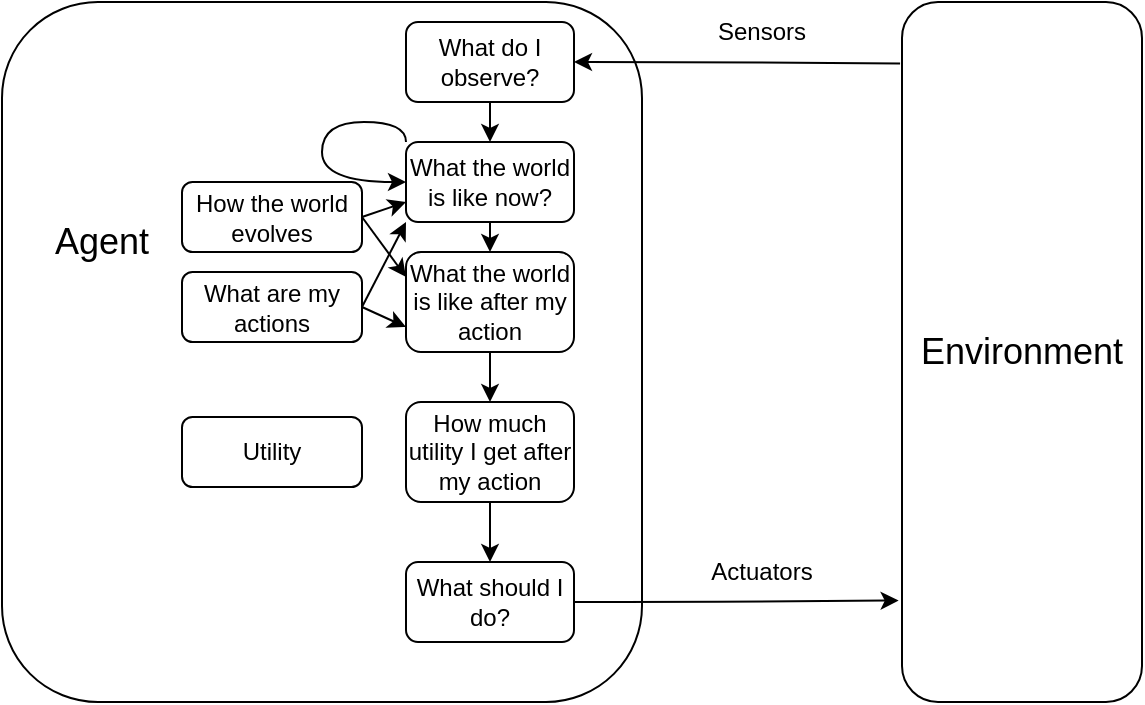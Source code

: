 <mxfile version="24.4.13" type="device">
  <diagram name="第 1 页" id="sLJ4KDU1JFGfk5za4g6f">
    <mxGraphModel dx="745" dy="420" grid="1" gridSize="10" guides="1" tooltips="1" connect="1" arrows="1" fold="1" page="1" pageScale="1" pageWidth="827" pageHeight="1169" math="0" shadow="0">
      <root>
        <mxCell id="0" />
        <mxCell id="1" parent="0" />
        <mxCell id="4T8lRR1x6J5uWcAEup5r-1" value="&lt;font style=&quot;font-size: 18px;&quot;&gt;Environment&lt;/font&gt;" style="rounded=1;whiteSpace=wrap;html=1;" parent="1" vertex="1">
          <mxGeometry x="620" y="10" width="120" height="350" as="geometry" />
        </mxCell>
        <mxCell id="4T8lRR1x6J5uWcAEup5r-2" value="" style="rounded=1;whiteSpace=wrap;html=1;" parent="1" vertex="1">
          <mxGeometry x="170" y="10" width="320" height="350" as="geometry" />
        </mxCell>
        <mxCell id="4T8lRR1x6J5uWcAEup5r-6" value="Sensors" style="text;html=1;align=center;verticalAlign=middle;whiteSpace=wrap;rounded=1;" parent="1" vertex="1">
          <mxGeometry x="520" y="10" width="60" height="30" as="geometry" />
        </mxCell>
        <mxCell id="4T8lRR1x6J5uWcAEup5r-7" value="Actuators" style="text;html=1;align=center;verticalAlign=middle;whiteSpace=wrap;rounded=1;" parent="1" vertex="1">
          <mxGeometry x="520" y="280" width="60" height="30" as="geometry" />
        </mxCell>
        <mxCell id="4T8lRR1x6J5uWcAEup5r-8" value="&lt;font style=&quot;font-size: 18px;&quot;&gt;Agent&lt;/font&gt;" style="text;html=1;align=center;verticalAlign=middle;whiteSpace=wrap;rounded=1;" parent="1" vertex="1">
          <mxGeometry x="190" y="115" width="60" height="30" as="geometry" />
        </mxCell>
        <mxCell id="4T8lRR1x6J5uWcAEup5r-10" value="What should I do?" style="rounded=1;whiteSpace=wrap;html=1;" parent="1" vertex="1">
          <mxGeometry x="372" y="290" width="84" height="40" as="geometry" />
        </mxCell>
        <mxCell id="4T8lRR1x6J5uWcAEup5r-24" style="edgeStyle=orthogonalEdgeStyle;curved=1;rounded=1;orthogonalLoop=1;jettySize=auto;html=1;exitX=0.5;exitY=1;exitDx=0;exitDy=0;entryX=0.5;entryY=0;entryDx=0;entryDy=0;" parent="1" source="4T8lRR1x6J5uWcAEup5r-14" target="4T8lRR1x6J5uWcAEup5r-20" edge="1">
          <mxGeometry relative="1" as="geometry" />
        </mxCell>
        <mxCell id="4T8lRR1x6J5uWcAEup5r-14" value="What do I observe?" style="rounded=1;whiteSpace=wrap;html=1;" parent="1" vertex="1">
          <mxGeometry x="372" y="20" width="84" height="40" as="geometry" />
        </mxCell>
        <mxCell id="te5T4WnLoZoxowZOqnIL-3" style="edgeStyle=orthogonalEdgeStyle;curved=1;rounded=1;orthogonalLoop=1;jettySize=auto;html=1;exitX=0.5;exitY=1;exitDx=0;exitDy=0;entryX=0.5;entryY=0;entryDx=0;entryDy=0;" edge="1" parent="1" source="4T8lRR1x6J5uWcAEup5r-17" target="te5T4WnLoZoxowZOqnIL-2">
          <mxGeometry relative="1" as="geometry" />
        </mxCell>
        <mxCell id="4T8lRR1x6J5uWcAEup5r-17" value="What the world is like after my action" style="rounded=1;whiteSpace=wrap;html=1;" parent="1" vertex="1">
          <mxGeometry x="372" y="135" width="84" height="50" as="geometry" />
        </mxCell>
        <mxCell id="4T8lRR1x6J5uWcAEup5r-25" style="edgeStyle=orthogonalEdgeStyle;curved=1;rounded=1;orthogonalLoop=1;jettySize=auto;html=1;exitX=0.5;exitY=1;exitDx=0;exitDy=0;entryX=0.5;entryY=0;entryDx=0;entryDy=0;" parent="1" source="4T8lRR1x6J5uWcAEup5r-20" target="4T8lRR1x6J5uWcAEup5r-17" edge="1">
          <mxGeometry relative="1" as="geometry" />
        </mxCell>
        <mxCell id="4T8lRR1x6J5uWcAEup5r-20" value="What the world is like now?" style="rounded=1;whiteSpace=wrap;html=1;" parent="1" vertex="1">
          <mxGeometry x="372" y="80" width="84" height="40" as="geometry" />
        </mxCell>
        <mxCell id="4T8lRR1x6J5uWcAEup5r-23" style="edgeStyle=orthogonalEdgeStyle;curved=1;rounded=1;orthogonalLoop=1;jettySize=auto;html=1;exitX=0;exitY=0;exitDx=0;exitDy=0;entryX=0;entryY=0.5;entryDx=0;entryDy=0;" parent="1" source="4T8lRR1x6J5uWcAEup5r-20" target="4T8lRR1x6J5uWcAEup5r-20" edge="1">
          <mxGeometry relative="1" as="geometry">
            <Array as="points">
              <mxPoint x="372" y="70" />
              <mxPoint x="330" y="70" />
              <mxPoint x="330" y="100" />
            </Array>
          </mxGeometry>
        </mxCell>
        <mxCell id="4T8lRR1x6J5uWcAEup5r-27" style="rounded=1;orthogonalLoop=1;jettySize=auto;html=1;exitX=1;exitY=0.5;exitDx=0;exitDy=0;entryX=0;entryY=0.75;entryDx=0;entryDy=0;" parent="1" source="4T8lRR1x6J5uWcAEup5r-26" target="4T8lRR1x6J5uWcAEup5r-20" edge="1">
          <mxGeometry relative="1" as="geometry" />
        </mxCell>
        <mxCell id="4T8lRR1x6J5uWcAEup5r-30" style="rounded=1;orthogonalLoop=1;jettySize=auto;html=1;exitX=1;exitY=0.5;exitDx=0;exitDy=0;entryX=0;entryY=0.25;entryDx=0;entryDy=0;" parent="1" source="4T8lRR1x6J5uWcAEup5r-26" target="4T8lRR1x6J5uWcAEup5r-17" edge="1">
          <mxGeometry relative="1" as="geometry" />
        </mxCell>
        <mxCell id="4T8lRR1x6J5uWcAEup5r-26" value="How the world evolves" style="rounded=1;whiteSpace=wrap;html=1;" parent="1" vertex="1">
          <mxGeometry x="260" y="100" width="90" height="35" as="geometry" />
        </mxCell>
        <mxCell id="4T8lRR1x6J5uWcAEup5r-29" style="rounded=1;orthogonalLoop=1;jettySize=auto;html=1;exitX=1;exitY=0.5;exitDx=0;exitDy=0;entryX=0;entryY=1;entryDx=0;entryDy=0;" parent="1" source="4T8lRR1x6J5uWcAEup5r-28" target="4T8lRR1x6J5uWcAEup5r-20" edge="1">
          <mxGeometry relative="1" as="geometry" />
        </mxCell>
        <mxCell id="4T8lRR1x6J5uWcAEup5r-31" style="rounded=1;orthogonalLoop=1;jettySize=auto;html=1;exitX=1;exitY=0.5;exitDx=0;exitDy=0;entryX=0;entryY=0.75;entryDx=0;entryDy=0;" parent="1" source="4T8lRR1x6J5uWcAEup5r-28" target="4T8lRR1x6J5uWcAEup5r-17" edge="1">
          <mxGeometry relative="1" as="geometry" />
        </mxCell>
        <mxCell id="4T8lRR1x6J5uWcAEup5r-28" value="What are my actions" style="rounded=1;whiteSpace=wrap;html=1;" parent="1" vertex="1">
          <mxGeometry x="260" y="145" width="90" height="35" as="geometry" />
        </mxCell>
        <mxCell id="te5T4WnLoZoxowZOqnIL-1" style="edgeStyle=orthogonalEdgeStyle;curved=1;rounded=1;orthogonalLoop=1;jettySize=auto;html=1;exitX=1;exitY=0.5;exitDx=0;exitDy=0;entryX=-0.014;entryY=0.855;entryDx=0;entryDy=0;entryPerimeter=0;" edge="1" parent="1" source="4T8lRR1x6J5uWcAEup5r-10" target="4T8lRR1x6J5uWcAEup5r-1">
          <mxGeometry relative="1" as="geometry" />
        </mxCell>
        <mxCell id="te5T4WnLoZoxowZOqnIL-4" style="edgeStyle=orthogonalEdgeStyle;curved=1;rounded=1;orthogonalLoop=1;jettySize=auto;html=1;exitX=0.5;exitY=1;exitDx=0;exitDy=0;entryX=0.5;entryY=0;entryDx=0;entryDy=0;" edge="1" parent="1" source="te5T4WnLoZoxowZOqnIL-2" target="4T8lRR1x6J5uWcAEup5r-10">
          <mxGeometry relative="1" as="geometry" />
        </mxCell>
        <mxCell id="te5T4WnLoZoxowZOqnIL-2" value="How much utility I get after my action" style="rounded=1;whiteSpace=wrap;html=1;" vertex="1" parent="1">
          <mxGeometry x="372" y="210" width="84" height="50" as="geometry" />
        </mxCell>
        <mxCell id="te5T4WnLoZoxowZOqnIL-5" value="Utility" style="rounded=1;whiteSpace=wrap;html=1;" vertex="1" parent="1">
          <mxGeometry x="260" y="217.5" width="90" height="35" as="geometry" />
        </mxCell>
        <mxCell id="te5T4WnLoZoxowZOqnIL-6" style="edgeStyle=orthogonalEdgeStyle;curved=1;rounded=1;orthogonalLoop=1;jettySize=auto;html=1;exitX=1;exitY=0.5;exitDx=0;exitDy=0;entryX=-0.008;entryY=0.088;entryDx=0;entryDy=0;entryPerimeter=0;startArrow=classic;startFill=1;endArrow=none;endFill=0;" edge="1" parent="1" source="4T8lRR1x6J5uWcAEup5r-14" target="4T8lRR1x6J5uWcAEup5r-1">
          <mxGeometry relative="1" as="geometry" />
        </mxCell>
      </root>
    </mxGraphModel>
  </diagram>
</mxfile>
